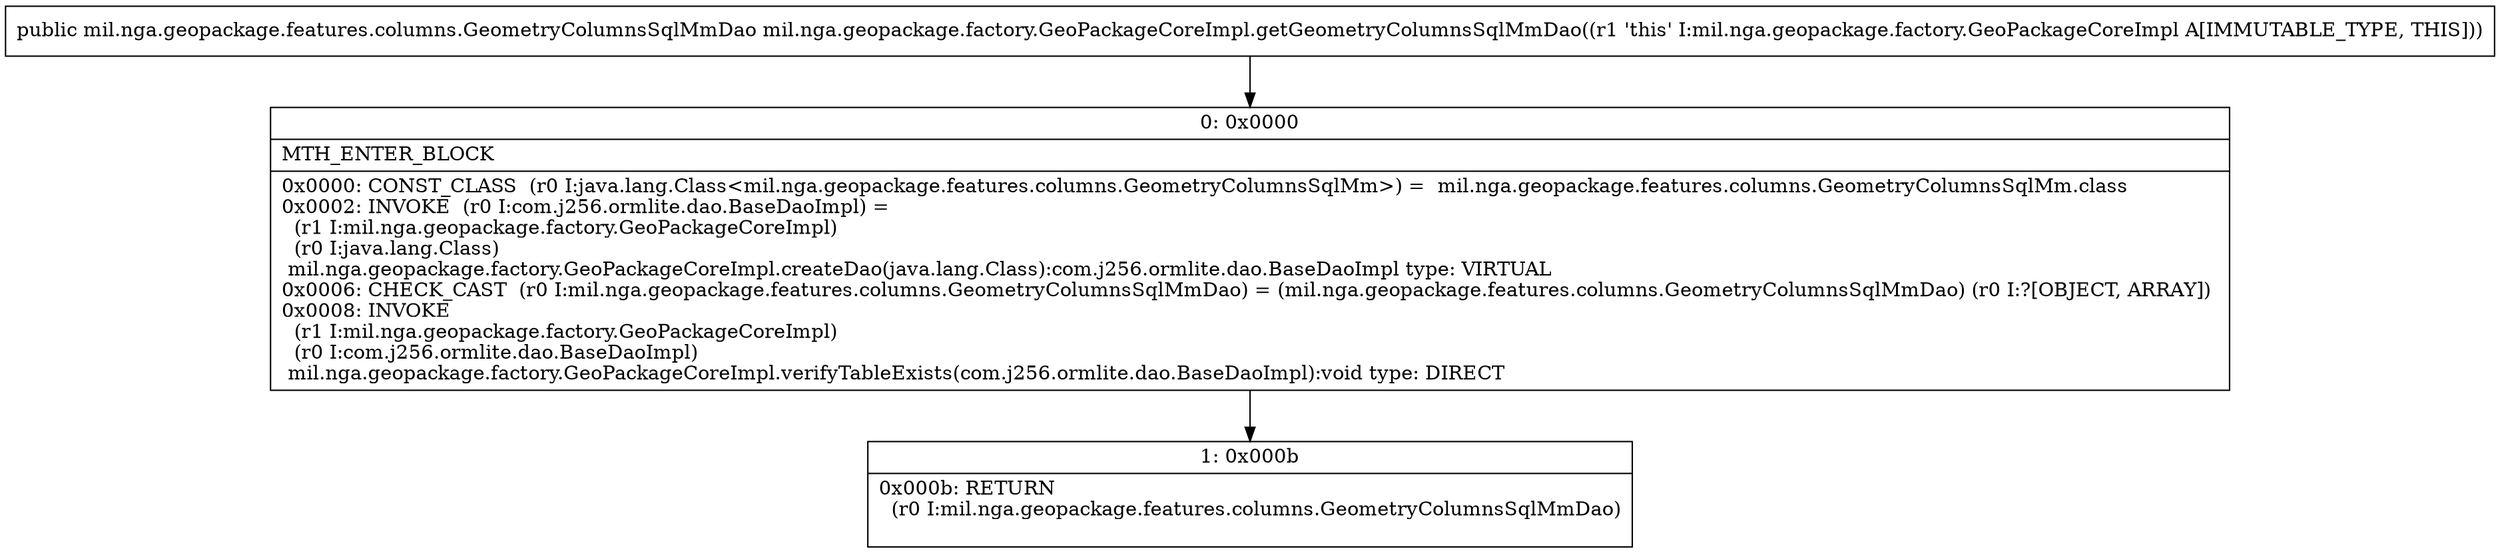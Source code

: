 digraph "CFG formil.nga.geopackage.factory.GeoPackageCoreImpl.getGeometryColumnsSqlMmDao()Lmil\/nga\/geopackage\/features\/columns\/GeometryColumnsSqlMmDao;" {
Node_0 [shape=record,label="{0\:\ 0x0000|MTH_ENTER_BLOCK\l|0x0000: CONST_CLASS  (r0 I:java.lang.Class\<mil.nga.geopackage.features.columns.GeometryColumnsSqlMm\>) =  mil.nga.geopackage.features.columns.GeometryColumnsSqlMm.class \l0x0002: INVOKE  (r0 I:com.j256.ormlite.dao.BaseDaoImpl) = \l  (r1 I:mil.nga.geopackage.factory.GeoPackageCoreImpl)\l  (r0 I:java.lang.Class)\l mil.nga.geopackage.factory.GeoPackageCoreImpl.createDao(java.lang.Class):com.j256.ormlite.dao.BaseDaoImpl type: VIRTUAL \l0x0006: CHECK_CAST  (r0 I:mil.nga.geopackage.features.columns.GeometryColumnsSqlMmDao) = (mil.nga.geopackage.features.columns.GeometryColumnsSqlMmDao) (r0 I:?[OBJECT, ARRAY]) \l0x0008: INVOKE  \l  (r1 I:mil.nga.geopackage.factory.GeoPackageCoreImpl)\l  (r0 I:com.j256.ormlite.dao.BaseDaoImpl)\l mil.nga.geopackage.factory.GeoPackageCoreImpl.verifyTableExists(com.j256.ormlite.dao.BaseDaoImpl):void type: DIRECT \l}"];
Node_1 [shape=record,label="{1\:\ 0x000b|0x000b: RETURN  \l  (r0 I:mil.nga.geopackage.features.columns.GeometryColumnsSqlMmDao)\l \l}"];
MethodNode[shape=record,label="{public mil.nga.geopackage.features.columns.GeometryColumnsSqlMmDao mil.nga.geopackage.factory.GeoPackageCoreImpl.getGeometryColumnsSqlMmDao((r1 'this' I:mil.nga.geopackage.factory.GeoPackageCoreImpl A[IMMUTABLE_TYPE, THIS])) }"];
MethodNode -> Node_0;
Node_0 -> Node_1;
}

